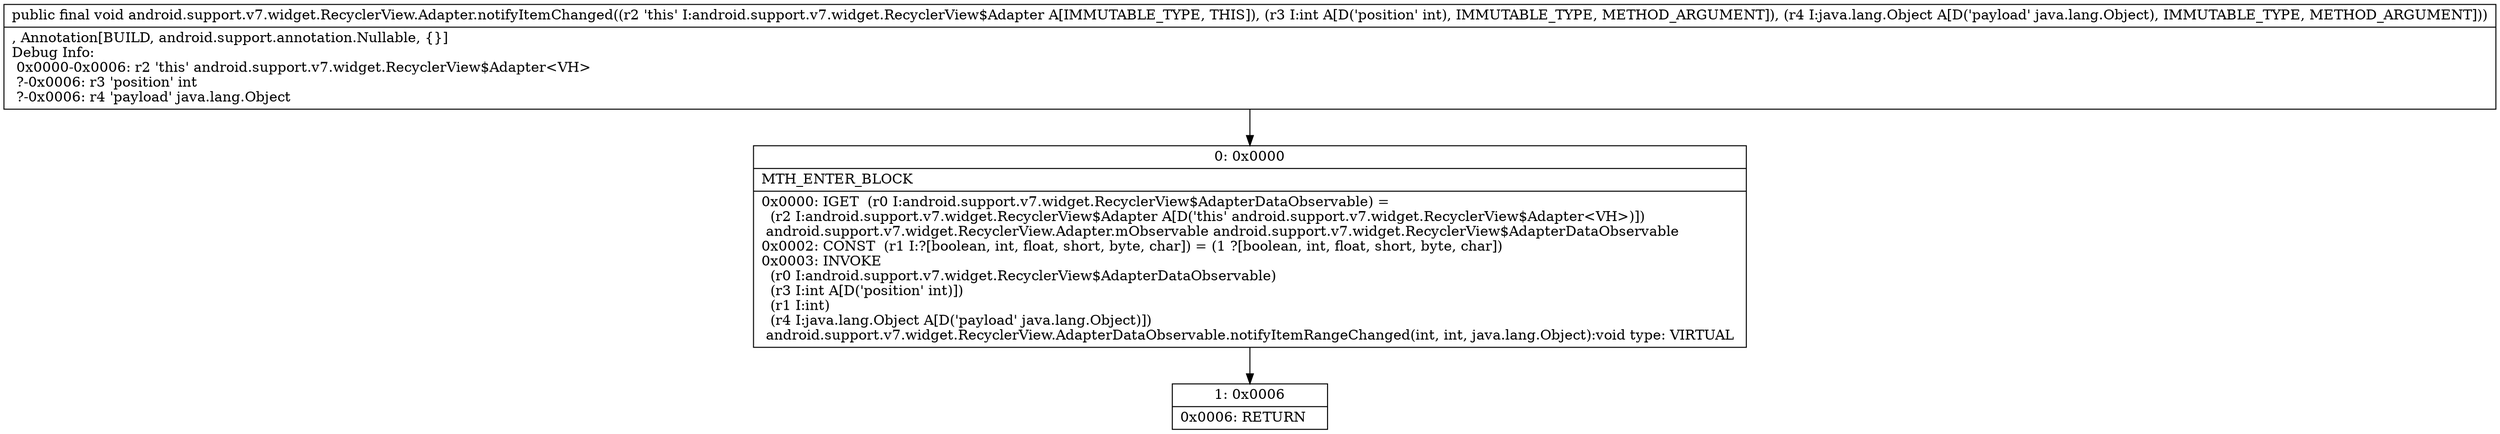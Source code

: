digraph "CFG forandroid.support.v7.widget.RecyclerView.Adapter.notifyItemChanged(ILjava\/lang\/Object;)V" {
Node_0 [shape=record,label="{0\:\ 0x0000|MTH_ENTER_BLOCK\l|0x0000: IGET  (r0 I:android.support.v7.widget.RecyclerView$AdapterDataObservable) = \l  (r2 I:android.support.v7.widget.RecyclerView$Adapter A[D('this' android.support.v7.widget.RecyclerView$Adapter\<VH\>)])\l android.support.v7.widget.RecyclerView.Adapter.mObservable android.support.v7.widget.RecyclerView$AdapterDataObservable \l0x0002: CONST  (r1 I:?[boolean, int, float, short, byte, char]) = (1 ?[boolean, int, float, short, byte, char]) \l0x0003: INVOKE  \l  (r0 I:android.support.v7.widget.RecyclerView$AdapterDataObservable)\l  (r3 I:int A[D('position' int)])\l  (r1 I:int)\l  (r4 I:java.lang.Object A[D('payload' java.lang.Object)])\l android.support.v7.widget.RecyclerView.AdapterDataObservable.notifyItemRangeChanged(int, int, java.lang.Object):void type: VIRTUAL \l}"];
Node_1 [shape=record,label="{1\:\ 0x0006|0x0006: RETURN   \l}"];
MethodNode[shape=record,label="{public final void android.support.v7.widget.RecyclerView.Adapter.notifyItemChanged((r2 'this' I:android.support.v7.widget.RecyclerView$Adapter A[IMMUTABLE_TYPE, THIS]), (r3 I:int A[D('position' int), IMMUTABLE_TYPE, METHOD_ARGUMENT]), (r4 I:java.lang.Object A[D('payload' java.lang.Object), IMMUTABLE_TYPE, METHOD_ARGUMENT]))  | , Annotation[BUILD, android.support.annotation.Nullable, \{\}]\lDebug Info:\l  0x0000\-0x0006: r2 'this' android.support.v7.widget.RecyclerView$Adapter\<VH\>\l  ?\-0x0006: r3 'position' int\l  ?\-0x0006: r4 'payload' java.lang.Object\l}"];
MethodNode -> Node_0;
Node_0 -> Node_1;
}

